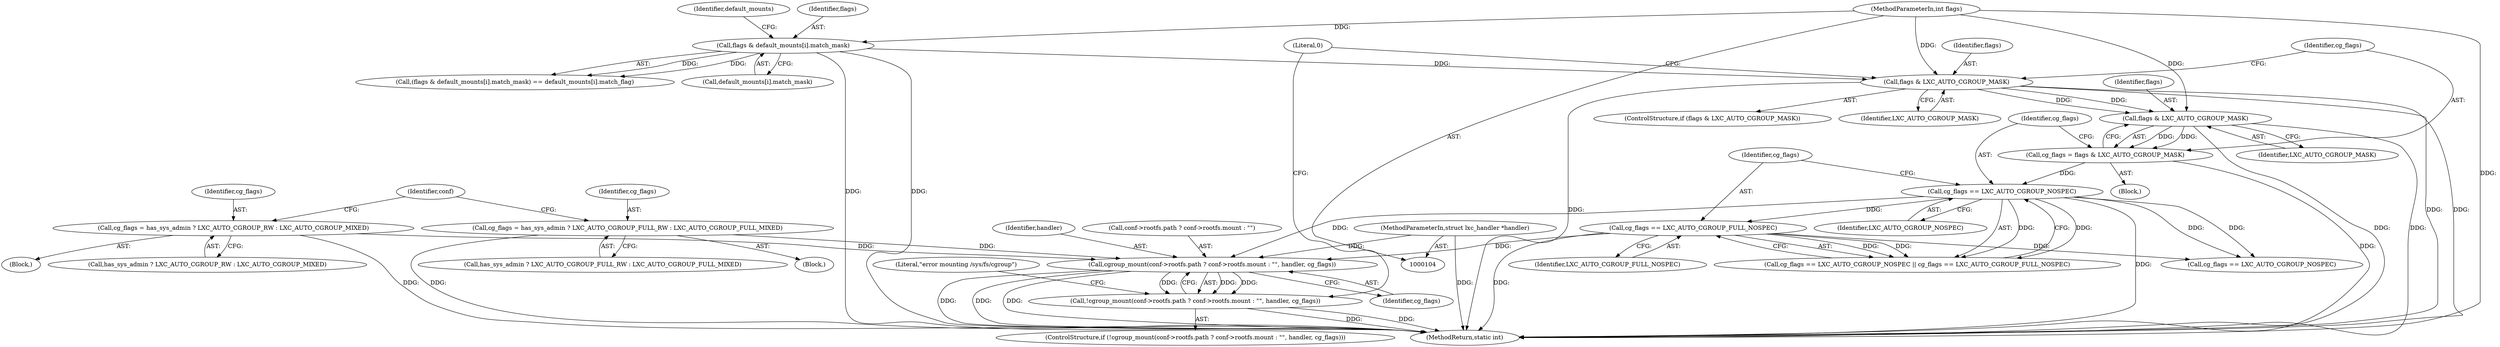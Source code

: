 digraph "0_lxc_592fd47a6245508b79fe6ac819fe6d3b2c1289be_3@pointer" {
"1000373" [label="(Call,cgroup_mount(conf->rootfs.path ? conf->rootfs.mount : \"\", handler, cg_flags))"];
"1000107" [label="(MethodParameterIn,struct lxc_handler *handler)"];
"1000314" [label="(Call,cg_flags == LXC_AUTO_CGROUP_NOSPEC)"];
"1000307" [label="(Call,cg_flags = flags & LXC_AUTO_CGROUP_MASK)"];
"1000309" [label="(Call,flags & LXC_AUTO_CGROUP_MASK)"];
"1000302" [label="(Call,flags & LXC_AUTO_CGROUP_MASK)"];
"1000126" [label="(Call,flags & default_mounts[i].match_mask)"];
"1000106" [label="(MethodParameterIn,int flags)"];
"1000317" [label="(Call,cg_flags == LXC_AUTO_CGROUP_FULL_NOSPEC)"];
"1000357" [label="(Call,cg_flags = has_sys_admin ? LXC_AUTO_CGROUP_RW : LXC_AUTO_CGROUP_MIXED)"];
"1000365" [label="(Call,cg_flags = has_sys_admin ? LXC_AUTO_CGROUP_FULL_RW : LXC_AUTO_CGROUP_FULL_MIXED)"];
"1000372" [label="(Call,!cgroup_mount(conf->rootfs.path ? conf->rootfs.mount : \"\", handler, cg_flags))"];
"1000106" [label="(MethodParameterIn,int flags)"];
"1000301" [label="(ControlStructure,if (flags & LXC_AUTO_CGROUP_MASK))"];
"1000316" [label="(Identifier,LXC_AUTO_CGROUP_NOSPEC)"];
"1000311" [label="(Identifier,LXC_AUTO_CGROUP_MASK)"];
"1000377" [label="(Identifier,conf)"];
"1000357" [label="(Call,cg_flags = has_sys_admin ? LXC_AUTO_CGROUP_RW : LXC_AUTO_CGROUP_MIXED)"];
"1000373" [label="(Call,cgroup_mount(conf->rootfs.path ? conf->rootfs.mount : \"\", handler, cg_flags))"];
"1000310" [label="(Identifier,flags)"];
"1000395" [label="(Literal,0)"];
"1000307" [label="(Call,cg_flags = flags & LXC_AUTO_CGROUP_MASK)"];
"1000318" [label="(Identifier,cg_flags)"];
"1000126" [label="(Call,flags & default_mounts[i].match_mask)"];
"1000314" [label="(Call,cg_flags == LXC_AUTO_CGROUP_NOSPEC)"];
"1000125" [label="(Call,(flags & default_mounts[i].match_mask) == default_mounts[i].match_flag)"];
"1000387" [label="(Identifier,cg_flags)"];
"1000303" [label="(Identifier,flags)"];
"1000365" [label="(Call,cg_flags = has_sys_admin ? LXC_AUTO_CGROUP_FULL_RW : LXC_AUTO_CGROUP_FULL_MIXED)"];
"1000128" [label="(Call,default_mounts[i].match_mask)"];
"1000107" [label="(MethodParameterIn,struct lxc_handler *handler)"];
"1000386" [label="(Identifier,handler)"];
"1000313" [label="(Call,cg_flags == LXC_AUTO_CGROUP_NOSPEC || cg_flags == LXC_AUTO_CGROUP_FULL_NOSPEC)"];
"1000364" [label="(Block,)"];
"1000315" [label="(Identifier,cg_flags)"];
"1000366" [label="(Identifier,cg_flags)"];
"1000374" [label="(Call,conf->rootfs.path ? conf->rootfs.mount : \"\")"];
"1000372" [label="(Call,!cgroup_mount(conf->rootfs.path ? conf->rootfs.mount : \"\", handler, cg_flags))"];
"1000358" [label="(Identifier,cg_flags)"];
"1000396" [label="(MethodReturn,static int)"];
"1000304" [label="(Identifier,LXC_AUTO_CGROUP_MASK)"];
"1000302" [label="(Call,flags & LXC_AUTO_CGROUP_MASK)"];
"1000308" [label="(Identifier,cg_flags)"];
"1000305" [label="(Block,)"];
"1000135" [label="(Identifier,default_mounts)"];
"1000359" [label="(Call,has_sys_admin ? LXC_AUTO_CGROUP_RW : LXC_AUTO_CGROUP_MIXED)"];
"1000353" [label="(Call,cg_flags == LXC_AUTO_CGROUP_NOSPEC)"];
"1000309" [label="(Call,flags & LXC_AUTO_CGROUP_MASK)"];
"1000127" [label="(Identifier,flags)"];
"1000367" [label="(Call,has_sys_admin ? LXC_AUTO_CGROUP_FULL_RW : LXC_AUTO_CGROUP_FULL_MIXED)"];
"1000317" [label="(Call,cg_flags == LXC_AUTO_CGROUP_FULL_NOSPEC)"];
"1000356" [label="(Block,)"];
"1000390" [label="(Literal,\"error mounting /sys/fs/cgroup\")"];
"1000319" [label="(Identifier,LXC_AUTO_CGROUP_FULL_NOSPEC)"];
"1000371" [label="(ControlStructure,if (!cgroup_mount(conf->rootfs.path ? conf->rootfs.mount : \"\", handler, cg_flags)))"];
"1000373" -> "1000372"  [label="AST: "];
"1000373" -> "1000387"  [label="CFG: "];
"1000374" -> "1000373"  [label="AST: "];
"1000386" -> "1000373"  [label="AST: "];
"1000387" -> "1000373"  [label="AST: "];
"1000372" -> "1000373"  [label="CFG: "];
"1000373" -> "1000396"  [label="DDG: "];
"1000373" -> "1000396"  [label="DDG: "];
"1000373" -> "1000396"  [label="DDG: "];
"1000373" -> "1000372"  [label="DDG: "];
"1000373" -> "1000372"  [label="DDG: "];
"1000373" -> "1000372"  [label="DDG: "];
"1000107" -> "1000373"  [label="DDG: "];
"1000314" -> "1000373"  [label="DDG: "];
"1000317" -> "1000373"  [label="DDG: "];
"1000357" -> "1000373"  [label="DDG: "];
"1000365" -> "1000373"  [label="DDG: "];
"1000107" -> "1000104"  [label="AST: "];
"1000107" -> "1000396"  [label="DDG: "];
"1000314" -> "1000313"  [label="AST: "];
"1000314" -> "1000316"  [label="CFG: "];
"1000315" -> "1000314"  [label="AST: "];
"1000316" -> "1000314"  [label="AST: "];
"1000318" -> "1000314"  [label="CFG: "];
"1000313" -> "1000314"  [label="CFG: "];
"1000314" -> "1000396"  [label="DDG: "];
"1000314" -> "1000313"  [label="DDG: "];
"1000314" -> "1000313"  [label="DDG: "];
"1000307" -> "1000314"  [label="DDG: "];
"1000314" -> "1000317"  [label="DDG: "];
"1000314" -> "1000353"  [label="DDG: "];
"1000314" -> "1000353"  [label="DDG: "];
"1000307" -> "1000305"  [label="AST: "];
"1000307" -> "1000309"  [label="CFG: "];
"1000308" -> "1000307"  [label="AST: "];
"1000309" -> "1000307"  [label="AST: "];
"1000315" -> "1000307"  [label="CFG: "];
"1000307" -> "1000396"  [label="DDG: "];
"1000309" -> "1000307"  [label="DDG: "];
"1000309" -> "1000307"  [label="DDG: "];
"1000309" -> "1000311"  [label="CFG: "];
"1000310" -> "1000309"  [label="AST: "];
"1000311" -> "1000309"  [label="AST: "];
"1000309" -> "1000396"  [label="DDG: "];
"1000309" -> "1000396"  [label="DDG: "];
"1000302" -> "1000309"  [label="DDG: "];
"1000302" -> "1000309"  [label="DDG: "];
"1000106" -> "1000309"  [label="DDG: "];
"1000302" -> "1000301"  [label="AST: "];
"1000302" -> "1000304"  [label="CFG: "];
"1000303" -> "1000302"  [label="AST: "];
"1000304" -> "1000302"  [label="AST: "];
"1000308" -> "1000302"  [label="CFG: "];
"1000395" -> "1000302"  [label="CFG: "];
"1000302" -> "1000396"  [label="DDG: "];
"1000302" -> "1000396"  [label="DDG: "];
"1000302" -> "1000396"  [label="DDG: "];
"1000126" -> "1000302"  [label="DDG: "];
"1000106" -> "1000302"  [label="DDG: "];
"1000126" -> "1000125"  [label="AST: "];
"1000126" -> "1000128"  [label="CFG: "];
"1000127" -> "1000126"  [label="AST: "];
"1000128" -> "1000126"  [label="AST: "];
"1000135" -> "1000126"  [label="CFG: "];
"1000126" -> "1000396"  [label="DDG: "];
"1000126" -> "1000396"  [label="DDG: "];
"1000126" -> "1000125"  [label="DDG: "];
"1000126" -> "1000125"  [label="DDG: "];
"1000106" -> "1000126"  [label="DDG: "];
"1000106" -> "1000104"  [label="AST: "];
"1000106" -> "1000396"  [label="DDG: "];
"1000317" -> "1000313"  [label="AST: "];
"1000317" -> "1000319"  [label="CFG: "];
"1000318" -> "1000317"  [label="AST: "];
"1000319" -> "1000317"  [label="AST: "];
"1000313" -> "1000317"  [label="CFG: "];
"1000317" -> "1000396"  [label="DDG: "];
"1000317" -> "1000313"  [label="DDG: "];
"1000317" -> "1000313"  [label="DDG: "];
"1000317" -> "1000353"  [label="DDG: "];
"1000357" -> "1000356"  [label="AST: "];
"1000357" -> "1000359"  [label="CFG: "];
"1000358" -> "1000357"  [label="AST: "];
"1000359" -> "1000357"  [label="AST: "];
"1000377" -> "1000357"  [label="CFG: "];
"1000357" -> "1000396"  [label="DDG: "];
"1000365" -> "1000364"  [label="AST: "];
"1000365" -> "1000367"  [label="CFG: "];
"1000366" -> "1000365"  [label="AST: "];
"1000367" -> "1000365"  [label="AST: "];
"1000377" -> "1000365"  [label="CFG: "];
"1000365" -> "1000396"  [label="DDG: "];
"1000372" -> "1000371"  [label="AST: "];
"1000390" -> "1000372"  [label="CFG: "];
"1000395" -> "1000372"  [label="CFG: "];
"1000372" -> "1000396"  [label="DDG: "];
"1000372" -> "1000396"  [label="DDG: "];
}
